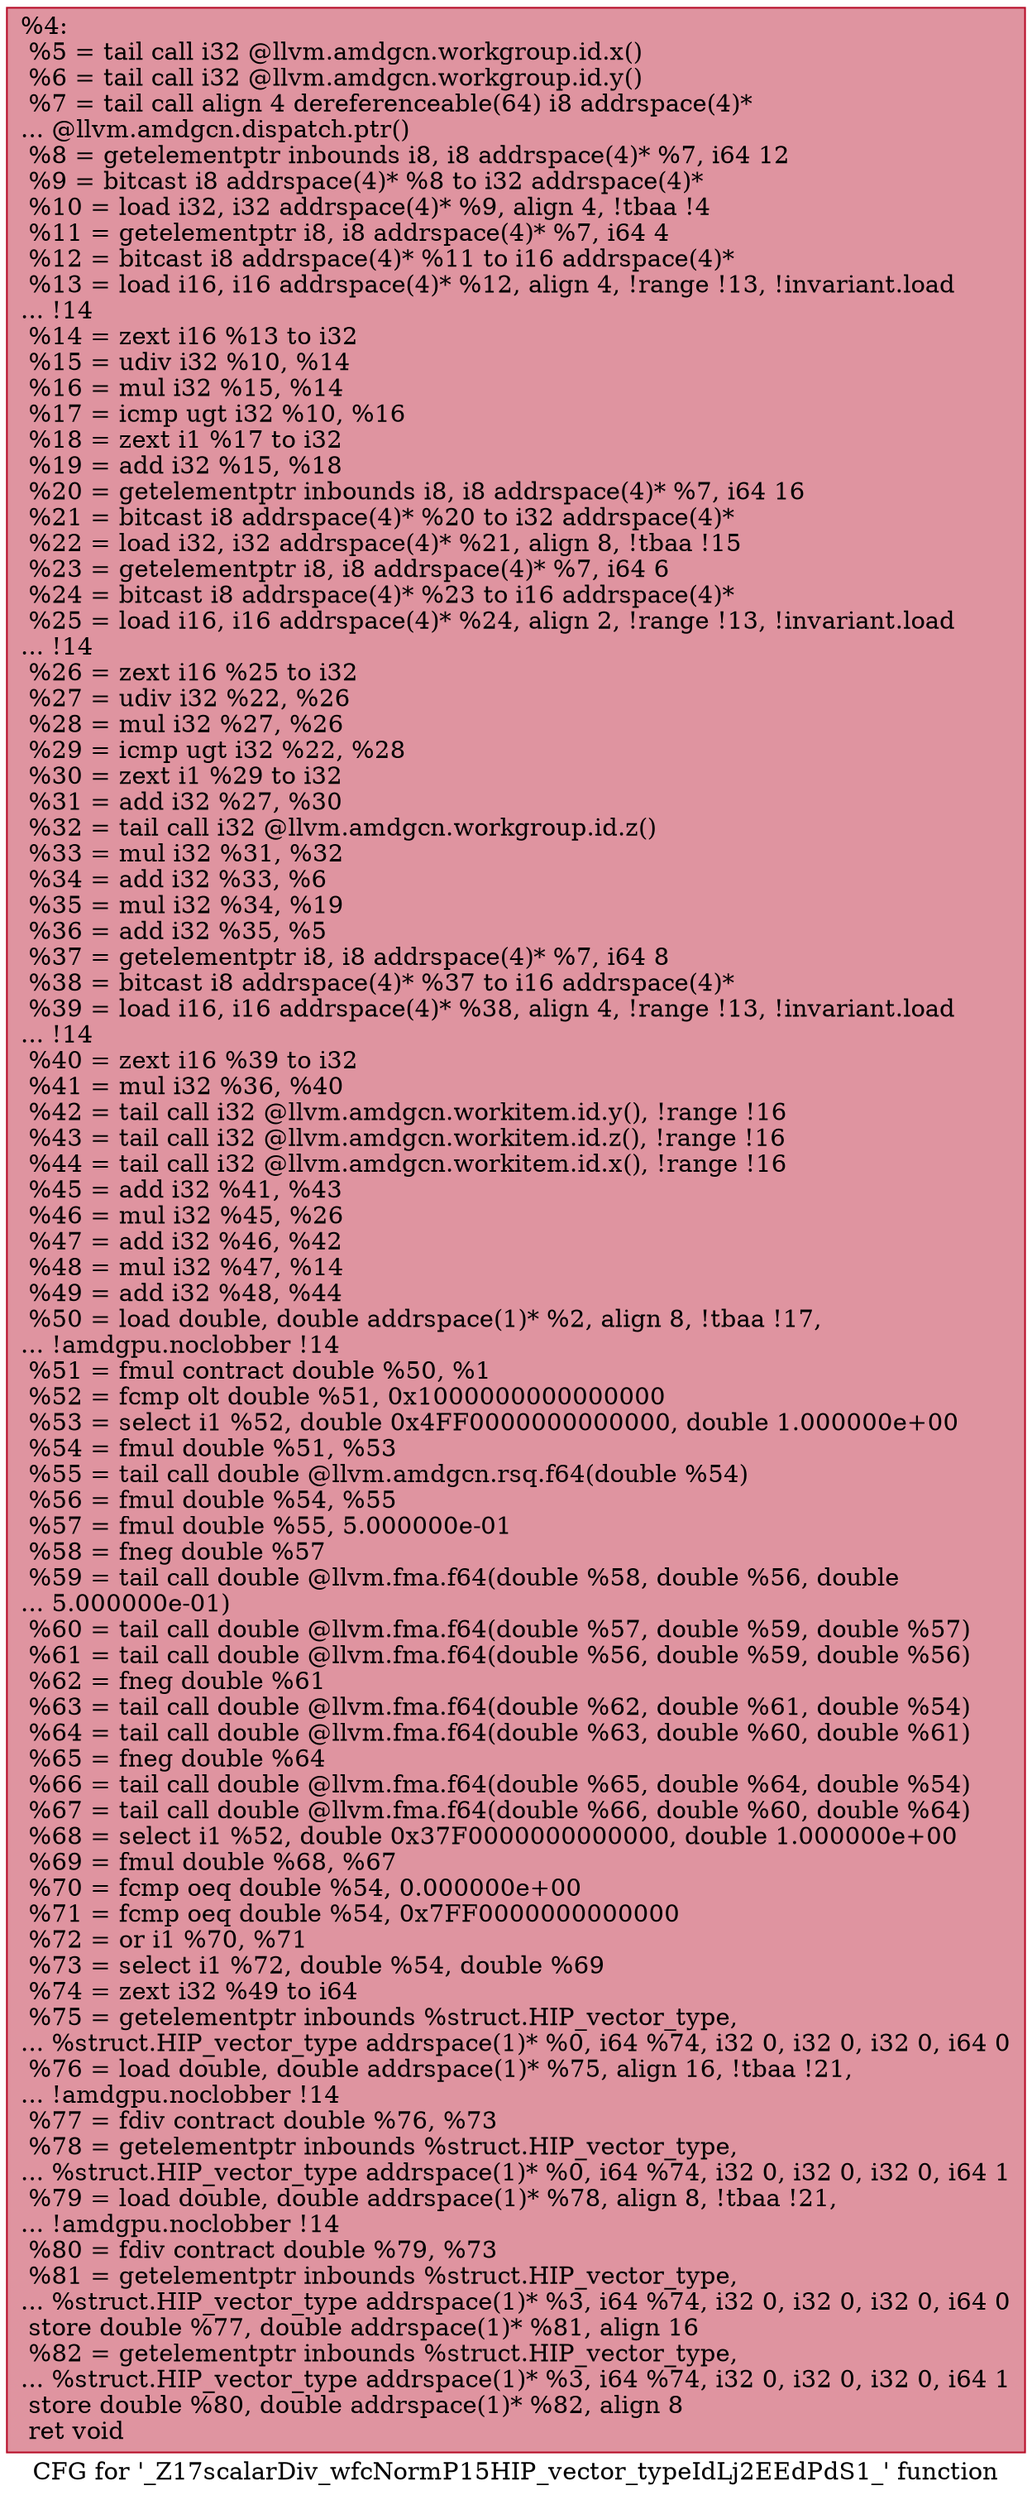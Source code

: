 digraph "CFG for '_Z17scalarDiv_wfcNormP15HIP_vector_typeIdLj2EEdPdS1_' function" {
	label="CFG for '_Z17scalarDiv_wfcNormP15HIP_vector_typeIdLj2EEdPdS1_' function";

	Node0x511ac20 [shape=record,color="#b70d28ff", style=filled, fillcolor="#b70d2870",label="{%4:\l  %5 = tail call i32 @llvm.amdgcn.workgroup.id.x()\l  %6 = tail call i32 @llvm.amdgcn.workgroup.id.y()\l  %7 = tail call align 4 dereferenceable(64) i8 addrspace(4)*\l... @llvm.amdgcn.dispatch.ptr()\l  %8 = getelementptr inbounds i8, i8 addrspace(4)* %7, i64 12\l  %9 = bitcast i8 addrspace(4)* %8 to i32 addrspace(4)*\l  %10 = load i32, i32 addrspace(4)* %9, align 4, !tbaa !4\l  %11 = getelementptr i8, i8 addrspace(4)* %7, i64 4\l  %12 = bitcast i8 addrspace(4)* %11 to i16 addrspace(4)*\l  %13 = load i16, i16 addrspace(4)* %12, align 4, !range !13, !invariant.load\l... !14\l  %14 = zext i16 %13 to i32\l  %15 = udiv i32 %10, %14\l  %16 = mul i32 %15, %14\l  %17 = icmp ugt i32 %10, %16\l  %18 = zext i1 %17 to i32\l  %19 = add i32 %15, %18\l  %20 = getelementptr inbounds i8, i8 addrspace(4)* %7, i64 16\l  %21 = bitcast i8 addrspace(4)* %20 to i32 addrspace(4)*\l  %22 = load i32, i32 addrspace(4)* %21, align 8, !tbaa !15\l  %23 = getelementptr i8, i8 addrspace(4)* %7, i64 6\l  %24 = bitcast i8 addrspace(4)* %23 to i16 addrspace(4)*\l  %25 = load i16, i16 addrspace(4)* %24, align 2, !range !13, !invariant.load\l... !14\l  %26 = zext i16 %25 to i32\l  %27 = udiv i32 %22, %26\l  %28 = mul i32 %27, %26\l  %29 = icmp ugt i32 %22, %28\l  %30 = zext i1 %29 to i32\l  %31 = add i32 %27, %30\l  %32 = tail call i32 @llvm.amdgcn.workgroup.id.z()\l  %33 = mul i32 %31, %32\l  %34 = add i32 %33, %6\l  %35 = mul i32 %34, %19\l  %36 = add i32 %35, %5\l  %37 = getelementptr i8, i8 addrspace(4)* %7, i64 8\l  %38 = bitcast i8 addrspace(4)* %37 to i16 addrspace(4)*\l  %39 = load i16, i16 addrspace(4)* %38, align 4, !range !13, !invariant.load\l... !14\l  %40 = zext i16 %39 to i32\l  %41 = mul i32 %36, %40\l  %42 = tail call i32 @llvm.amdgcn.workitem.id.y(), !range !16\l  %43 = tail call i32 @llvm.amdgcn.workitem.id.z(), !range !16\l  %44 = tail call i32 @llvm.amdgcn.workitem.id.x(), !range !16\l  %45 = add i32 %41, %43\l  %46 = mul i32 %45, %26\l  %47 = add i32 %46, %42\l  %48 = mul i32 %47, %14\l  %49 = add i32 %48, %44\l  %50 = load double, double addrspace(1)* %2, align 8, !tbaa !17,\l... !amdgpu.noclobber !14\l  %51 = fmul contract double %50, %1\l  %52 = fcmp olt double %51, 0x1000000000000000\l  %53 = select i1 %52, double 0x4FF0000000000000, double 1.000000e+00\l  %54 = fmul double %51, %53\l  %55 = tail call double @llvm.amdgcn.rsq.f64(double %54)\l  %56 = fmul double %54, %55\l  %57 = fmul double %55, 5.000000e-01\l  %58 = fneg double %57\l  %59 = tail call double @llvm.fma.f64(double %58, double %56, double\l... 5.000000e-01)\l  %60 = tail call double @llvm.fma.f64(double %57, double %59, double %57)\l  %61 = tail call double @llvm.fma.f64(double %56, double %59, double %56)\l  %62 = fneg double %61\l  %63 = tail call double @llvm.fma.f64(double %62, double %61, double %54)\l  %64 = tail call double @llvm.fma.f64(double %63, double %60, double %61)\l  %65 = fneg double %64\l  %66 = tail call double @llvm.fma.f64(double %65, double %64, double %54)\l  %67 = tail call double @llvm.fma.f64(double %66, double %60, double %64)\l  %68 = select i1 %52, double 0x37F0000000000000, double 1.000000e+00\l  %69 = fmul double %68, %67\l  %70 = fcmp oeq double %54, 0.000000e+00\l  %71 = fcmp oeq double %54, 0x7FF0000000000000\l  %72 = or i1 %70, %71\l  %73 = select i1 %72, double %54, double %69\l  %74 = zext i32 %49 to i64\l  %75 = getelementptr inbounds %struct.HIP_vector_type,\l... %struct.HIP_vector_type addrspace(1)* %0, i64 %74, i32 0, i32 0, i32 0, i64 0\l  %76 = load double, double addrspace(1)* %75, align 16, !tbaa !21,\l... !amdgpu.noclobber !14\l  %77 = fdiv contract double %76, %73\l  %78 = getelementptr inbounds %struct.HIP_vector_type,\l... %struct.HIP_vector_type addrspace(1)* %0, i64 %74, i32 0, i32 0, i32 0, i64 1\l  %79 = load double, double addrspace(1)* %78, align 8, !tbaa !21,\l... !amdgpu.noclobber !14\l  %80 = fdiv contract double %79, %73\l  %81 = getelementptr inbounds %struct.HIP_vector_type,\l... %struct.HIP_vector_type addrspace(1)* %3, i64 %74, i32 0, i32 0, i32 0, i64 0\l  store double %77, double addrspace(1)* %81, align 16\l  %82 = getelementptr inbounds %struct.HIP_vector_type,\l... %struct.HIP_vector_type addrspace(1)* %3, i64 %74, i32 0, i32 0, i32 0, i64 1\l  store double %80, double addrspace(1)* %82, align 8\l  ret void\l}"];
}

